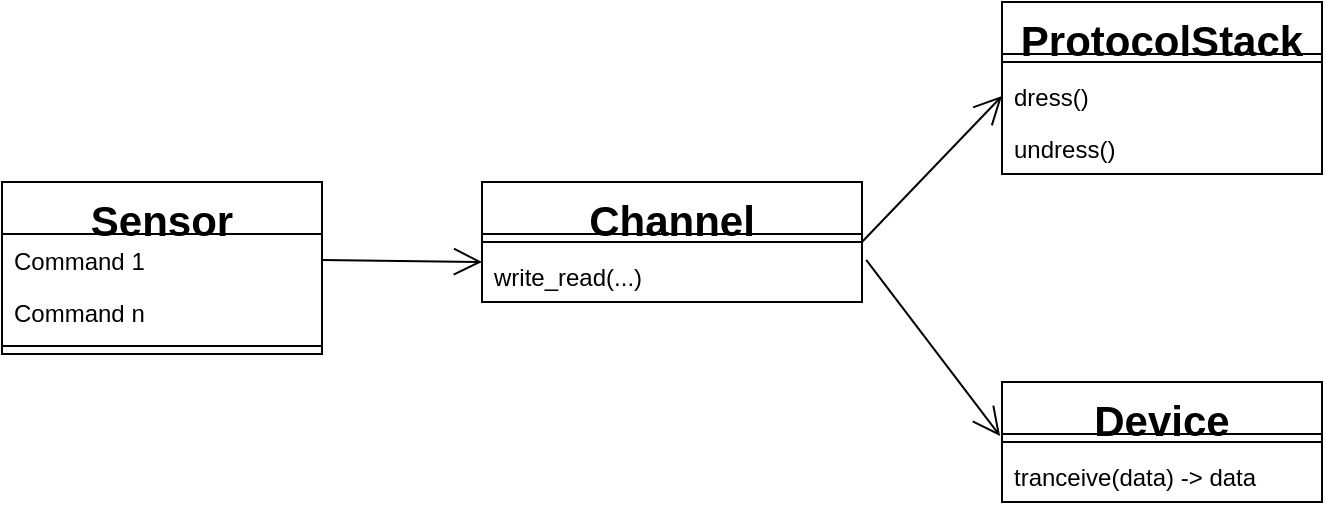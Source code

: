 <mxfile version="15.2.7" type="device"><diagram id="RORjuS4J7h4NdPsBYYXF" name="Page-1"><mxGraphModel dx="1422" dy="843" grid="1" gridSize="10" guides="1" tooltips="1" connect="1" arrows="1" fold="1" page="1" pageScale="1" pageWidth="850" pageHeight="1100" math="0" shadow="0"><root><mxCell id="0"/><mxCell id="1" parent="0"/><mxCell id="db7uz5cbrNwIDCetlHXA-1" value="Sensor" style="swimlane;fontStyle=1;align=center;verticalAlign=top;childLayout=stackLayout;horizontal=1;startSize=26;horizontalStack=0;resizeParent=1;resizeParentMax=0;resizeLast=0;collapsible=1;marginBottom=0;fontSize=21;" vertex="1" parent="1"><mxGeometry x="60" y="180" width="160" height="86" as="geometry"/></mxCell><mxCell id="db7uz5cbrNwIDCetlHXA-21" value="Command 1" style="text;strokeColor=none;fillColor=none;align=left;verticalAlign=top;spacingLeft=4;spacingRight=4;overflow=hidden;rotatable=0;points=[[0,0.5],[1,0.5]];portConstraint=eastwest;" vertex="1" parent="db7uz5cbrNwIDCetlHXA-1"><mxGeometry y="26" width="160" height="26" as="geometry"/></mxCell><mxCell id="db7uz5cbrNwIDCetlHXA-2" value="Command n" style="text;strokeColor=none;fillColor=none;align=left;verticalAlign=top;spacingLeft=4;spacingRight=4;overflow=hidden;rotatable=0;points=[[0,0.5],[1,0.5]];portConstraint=eastwest;" vertex="1" parent="db7uz5cbrNwIDCetlHXA-1"><mxGeometry y="52" width="160" height="26" as="geometry"/></mxCell><mxCell id="db7uz5cbrNwIDCetlHXA-3" value="" style="line;strokeWidth=1;fillColor=none;align=left;verticalAlign=middle;spacingTop=-1;spacingLeft=3;spacingRight=3;rotatable=0;labelPosition=right;points=[];portConstraint=eastwest;" vertex="1" parent="db7uz5cbrNwIDCetlHXA-1"><mxGeometry y="78" width="160" height="8" as="geometry"/></mxCell><mxCell id="db7uz5cbrNwIDCetlHXA-5" value="Channel" style="swimlane;fontStyle=1;align=center;verticalAlign=top;childLayout=stackLayout;horizontal=1;startSize=26;horizontalStack=0;resizeParent=1;resizeParentMax=0;resizeLast=0;collapsible=1;marginBottom=0;fontSize=21;" vertex="1" parent="1"><mxGeometry x="300" y="180" width="190" height="60" as="geometry"/></mxCell><mxCell id="db7uz5cbrNwIDCetlHXA-7" value="" style="line;strokeWidth=1;fillColor=none;align=left;verticalAlign=middle;spacingTop=-1;spacingLeft=3;spacingRight=3;rotatable=0;labelPosition=right;points=[];portConstraint=eastwest;" vertex="1" parent="db7uz5cbrNwIDCetlHXA-5"><mxGeometry y="26" width="190" height="8" as="geometry"/></mxCell><mxCell id="db7uz5cbrNwIDCetlHXA-8" value="write_read(...)" style="text;strokeColor=none;fillColor=none;align=left;verticalAlign=top;spacingLeft=4;spacingRight=4;overflow=hidden;rotatable=0;points=[[0,0.5],[1,0.5]];portConstraint=eastwest;" vertex="1" parent="db7uz5cbrNwIDCetlHXA-5"><mxGeometry y="34" width="190" height="26" as="geometry"/></mxCell><mxCell id="db7uz5cbrNwIDCetlHXA-9" value="ProtocolStack" style="swimlane;fontStyle=1;align=center;verticalAlign=top;childLayout=stackLayout;horizontal=1;startSize=26;horizontalStack=0;resizeParent=1;resizeParentMax=0;resizeLast=0;collapsible=1;marginBottom=0;fontSize=21;" vertex="1" parent="1"><mxGeometry x="560" y="90" width="160" height="86" as="geometry"/></mxCell><mxCell id="db7uz5cbrNwIDCetlHXA-10" value="" style="line;strokeWidth=1;fillColor=none;align=left;verticalAlign=middle;spacingTop=-1;spacingLeft=3;spacingRight=3;rotatable=0;labelPosition=right;points=[];portConstraint=eastwest;" vertex="1" parent="db7uz5cbrNwIDCetlHXA-9"><mxGeometry y="26" width="160" height="8" as="geometry"/></mxCell><mxCell id="db7uz5cbrNwIDCetlHXA-11" value="dress()" style="text;strokeColor=none;fillColor=none;align=left;verticalAlign=top;spacingLeft=4;spacingRight=4;overflow=hidden;rotatable=0;points=[[0,0.5],[1,0.5]];portConstraint=eastwest;" vertex="1" parent="db7uz5cbrNwIDCetlHXA-9"><mxGeometry y="34" width="160" height="26" as="geometry"/></mxCell><mxCell id="db7uz5cbrNwIDCetlHXA-17" value="undress()" style="text;strokeColor=none;fillColor=none;align=left;verticalAlign=top;spacingLeft=4;spacingRight=4;overflow=hidden;rotatable=0;points=[[0,0.5],[1,0.5]];portConstraint=eastwest;" vertex="1" parent="db7uz5cbrNwIDCetlHXA-9"><mxGeometry y="60" width="160" height="26" as="geometry"/></mxCell><mxCell id="db7uz5cbrNwIDCetlHXA-12" value="" style="endArrow=open;endFill=1;endSize=12;html=1;fontSize=21;exitX=1;exitY=0.5;exitDx=0;exitDy=0;entryX=0;entryY=0.231;entryDx=0;entryDy=0;entryPerimeter=0;" edge="1" parent="1" source="db7uz5cbrNwIDCetlHXA-21" target="db7uz5cbrNwIDCetlHXA-8"><mxGeometry width="160" relative="1" as="geometry"><mxPoint x="340" y="220" as="sourcePoint"/><mxPoint x="500" y="220" as="targetPoint"/></mxGeometry></mxCell><mxCell id="db7uz5cbrNwIDCetlHXA-13" value="Device" style="swimlane;fontStyle=1;align=center;verticalAlign=top;childLayout=stackLayout;horizontal=1;startSize=26;horizontalStack=0;resizeParent=1;resizeParentMax=0;resizeLast=0;collapsible=1;marginBottom=0;fontSize=21;" vertex="1" parent="1"><mxGeometry x="560" y="280" width="160" height="60" as="geometry"/></mxCell><mxCell id="db7uz5cbrNwIDCetlHXA-15" value="" style="line;strokeWidth=1;fillColor=none;align=left;verticalAlign=middle;spacingTop=-1;spacingLeft=3;spacingRight=3;rotatable=0;labelPosition=right;points=[];portConstraint=eastwest;" vertex="1" parent="db7uz5cbrNwIDCetlHXA-13"><mxGeometry y="26" width="160" height="8" as="geometry"/></mxCell><mxCell id="db7uz5cbrNwIDCetlHXA-16" value="tranceive(data) -&gt; data" style="text;strokeColor=none;fillColor=none;align=left;verticalAlign=top;spacingLeft=4;spacingRight=4;overflow=hidden;rotatable=0;points=[[0,0.5],[1,0.5]];portConstraint=eastwest;" vertex="1" parent="db7uz5cbrNwIDCetlHXA-13"><mxGeometry y="34" width="160" height="26" as="geometry"/></mxCell><mxCell id="db7uz5cbrNwIDCetlHXA-18" value="" style="endArrow=open;endFill=1;endSize=12;html=1;fontSize=21;entryX=0;entryY=0.5;entryDx=0;entryDy=0;" edge="1" parent="1" target="db7uz5cbrNwIDCetlHXA-11"><mxGeometry width="160" relative="1" as="geometry"><mxPoint x="490" y="210" as="sourcePoint"/><mxPoint x="660" y="209.5" as="targetPoint"/></mxGeometry></mxCell><mxCell id="db7uz5cbrNwIDCetlHXA-19" value="" style="endArrow=open;endFill=1;endSize=12;html=1;fontSize=21;entryX=-0.006;entryY=0.125;entryDx=0;entryDy=0;entryPerimeter=0;exitX=1.011;exitY=0.192;exitDx=0;exitDy=0;exitPerimeter=0;" edge="1" parent="1" source="db7uz5cbrNwIDCetlHXA-8" target="db7uz5cbrNwIDCetlHXA-15"><mxGeometry width="160" relative="1" as="geometry"><mxPoint x="510" y="219.5" as="sourcePoint"/><mxPoint x="590" y="137" as="targetPoint"/></mxGeometry></mxCell></root></mxGraphModel></diagram></mxfile>